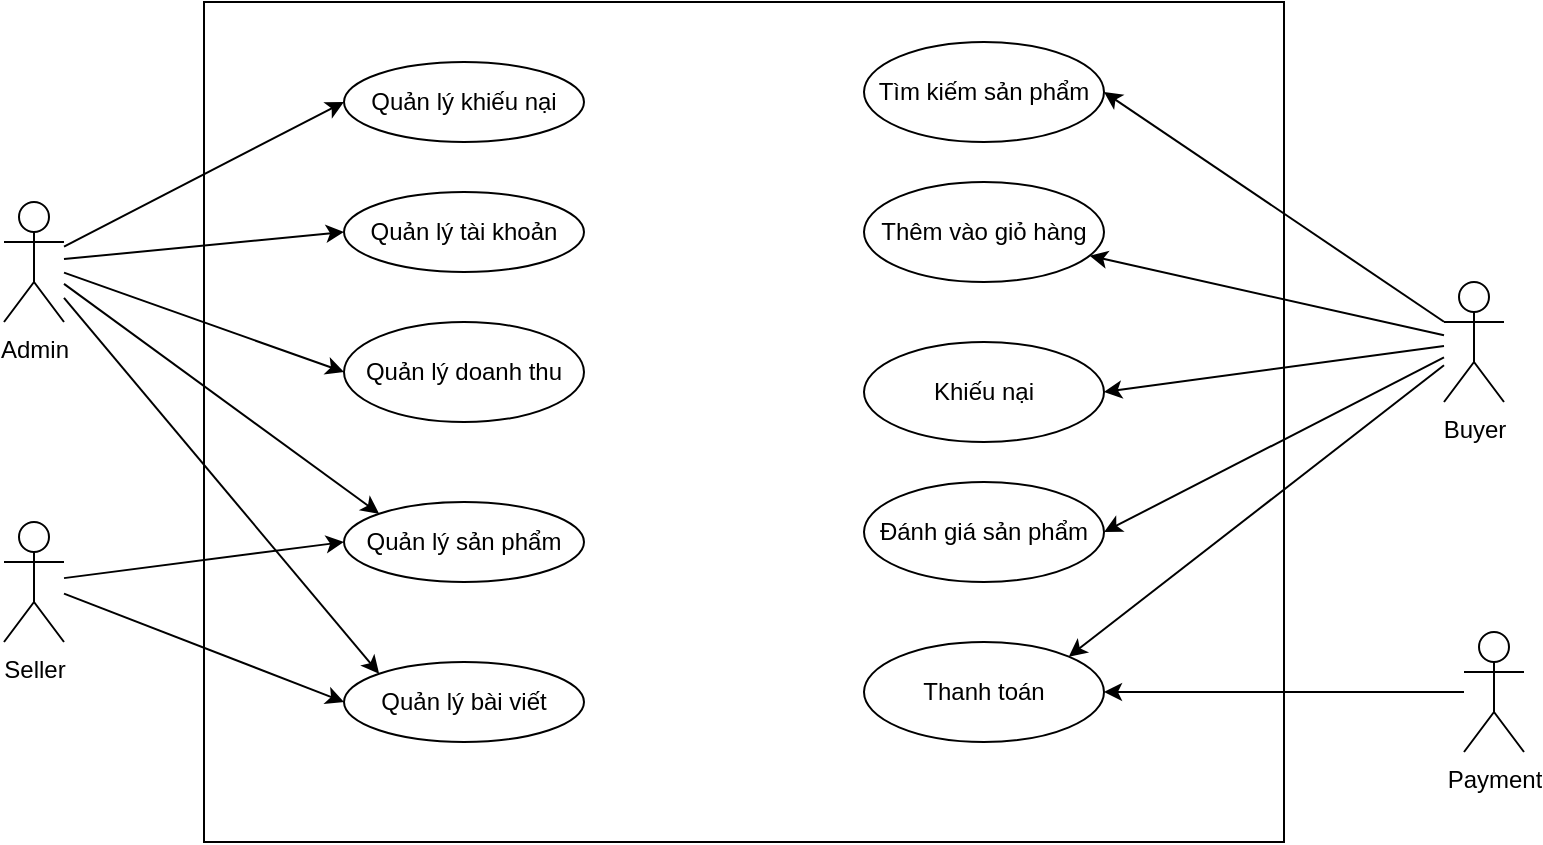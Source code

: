 <mxfile version="24.7.7" pages="2">
  <diagram name="Use Case Diagram" id="Wv8_qem3lOpt7JSuxMAI">
    <mxGraphModel dx="1433" dy="619" grid="1" gridSize="10" guides="1" tooltips="1" connect="1" arrows="1" fold="1" page="1" pageScale="1" pageWidth="827" pageHeight="1169" math="0" shadow="0">
      <root>
        <mxCell id="0" />
        <mxCell id="1" parent="0" />
        <mxCell id="AhwB_3igZIoxtrPz2ofX-1" value="Admin" style="shape=umlActor;verticalLabelPosition=bottom;verticalAlign=top;html=1;outlineConnect=0;" vertex="1" parent="1">
          <mxGeometry x="40" y="140" width="30" height="60" as="geometry" />
        </mxCell>
        <mxCell id="AhwB_3igZIoxtrPz2ofX-2" value="Seller" style="shape=umlActor;verticalLabelPosition=bottom;verticalAlign=top;html=1;outlineConnect=0;" vertex="1" parent="1">
          <mxGeometry x="40" y="300" width="30" height="60" as="geometry" />
        </mxCell>
        <mxCell id="AhwB_3igZIoxtrPz2ofX-3" value="Buyer" style="shape=umlActor;verticalLabelPosition=bottom;verticalAlign=top;html=1;outlineConnect=0;" vertex="1" parent="1">
          <mxGeometry x="760" y="180" width="30" height="60" as="geometry" />
        </mxCell>
        <mxCell id="AhwB_3igZIoxtrPz2ofX-4" value="Payment" style="shape=umlActor;verticalLabelPosition=bottom;verticalAlign=top;html=1;outlineConnect=0;" vertex="1" parent="1">
          <mxGeometry x="770" y="355" width="30" height="60" as="geometry" />
        </mxCell>
        <mxCell id="AhwB_3igZIoxtrPz2ofX-5" value="" style="rounded=0;whiteSpace=wrap;html=1;" vertex="1" parent="1">
          <mxGeometry x="140" y="40" width="540" height="420" as="geometry" />
        </mxCell>
        <mxCell id="AhwB_3igZIoxtrPz2ofX-6" value="Quản lý tài khoản" style="ellipse;whiteSpace=wrap;html=1;" vertex="1" parent="1">
          <mxGeometry x="210" y="135" width="120" height="40" as="geometry" />
        </mxCell>
        <mxCell id="AhwB_3igZIoxtrPz2ofX-7" value="Quản lý doanh thu" style="ellipse;whiteSpace=wrap;html=1;" vertex="1" parent="1">
          <mxGeometry x="210" y="200" width="120" height="50" as="geometry" />
        </mxCell>
        <mxCell id="AhwB_3igZIoxtrPz2ofX-8" value="Quản lý sản phẩm" style="ellipse;whiteSpace=wrap;html=1;" vertex="1" parent="1">
          <mxGeometry x="210" y="290" width="120" height="40" as="geometry" />
        </mxCell>
        <mxCell id="AhwB_3igZIoxtrPz2ofX-9" value="Quản lý bài viết" style="ellipse;whiteSpace=wrap;html=1;" vertex="1" parent="1">
          <mxGeometry x="210" y="370" width="120" height="40" as="geometry" />
        </mxCell>
        <mxCell id="AhwB_3igZIoxtrPz2ofX-11" style="rounded=0;orthogonalLoop=1;jettySize=auto;html=1;entryX=0;entryY=0.5;entryDx=0;entryDy=0;" edge="1" parent="1" source="AhwB_3igZIoxtrPz2ofX-1" target="AhwB_3igZIoxtrPz2ofX-6">
          <mxGeometry relative="1" as="geometry" />
        </mxCell>
        <mxCell id="AhwB_3igZIoxtrPz2ofX-12" style="rounded=0;orthogonalLoop=1;jettySize=auto;html=1;entryX=0;entryY=0.5;entryDx=0;entryDy=0;" edge="1" parent="1" source="AhwB_3igZIoxtrPz2ofX-1" target="AhwB_3igZIoxtrPz2ofX-7">
          <mxGeometry relative="1" as="geometry" />
        </mxCell>
        <mxCell id="AhwB_3igZIoxtrPz2ofX-13" style="rounded=0;orthogonalLoop=1;jettySize=auto;html=1;entryX=0;entryY=0;entryDx=0;entryDy=0;" edge="1" parent="1" source="AhwB_3igZIoxtrPz2ofX-1" target="AhwB_3igZIoxtrPz2ofX-8">
          <mxGeometry relative="1" as="geometry" />
        </mxCell>
        <mxCell id="AhwB_3igZIoxtrPz2ofX-15" style="rounded=0;orthogonalLoop=1;jettySize=auto;html=1;entryX=0;entryY=0;entryDx=0;entryDy=0;" edge="1" parent="1" source="AhwB_3igZIoxtrPz2ofX-1" target="AhwB_3igZIoxtrPz2ofX-9">
          <mxGeometry relative="1" as="geometry" />
        </mxCell>
        <mxCell id="AhwB_3igZIoxtrPz2ofX-16" style="rounded=0;orthogonalLoop=1;jettySize=auto;html=1;entryX=0;entryY=0.5;entryDx=0;entryDy=0;" edge="1" parent="1" source="AhwB_3igZIoxtrPz2ofX-2" target="AhwB_3igZIoxtrPz2ofX-8">
          <mxGeometry relative="1" as="geometry" />
        </mxCell>
        <mxCell id="AhwB_3igZIoxtrPz2ofX-17" style="rounded=0;orthogonalLoop=1;jettySize=auto;html=1;entryX=0;entryY=0.5;entryDx=0;entryDy=0;" edge="1" parent="1" source="AhwB_3igZIoxtrPz2ofX-2" target="AhwB_3igZIoxtrPz2ofX-9">
          <mxGeometry relative="1" as="geometry" />
        </mxCell>
        <mxCell id="AhwB_3igZIoxtrPz2ofX-18" value="Quản lý khiếu nại" style="ellipse;whiteSpace=wrap;html=1;" vertex="1" parent="1">
          <mxGeometry x="210" y="70" width="120" height="40" as="geometry" />
        </mxCell>
        <mxCell id="AhwB_3igZIoxtrPz2ofX-19" style="rounded=0;orthogonalLoop=1;jettySize=auto;html=1;entryX=0;entryY=0.5;entryDx=0;entryDy=0;" edge="1" parent="1" source="AhwB_3igZIoxtrPz2ofX-1" target="AhwB_3igZIoxtrPz2ofX-18">
          <mxGeometry relative="1" as="geometry" />
        </mxCell>
        <mxCell id="AhwB_3igZIoxtrPz2ofX-20" value="Tìm kiếm sản phẩm" style="ellipse;whiteSpace=wrap;html=1;" vertex="1" parent="1">
          <mxGeometry x="470" y="60" width="120" height="50" as="geometry" />
        </mxCell>
        <mxCell id="AhwB_3igZIoxtrPz2ofX-21" value="Thêm vào giỏ hàng" style="ellipse;whiteSpace=wrap;html=1;" vertex="1" parent="1">
          <mxGeometry x="470" y="130" width="120" height="50" as="geometry" />
        </mxCell>
        <mxCell id="AhwB_3igZIoxtrPz2ofX-22" value="Thanh toán" style="ellipse;whiteSpace=wrap;html=1;" vertex="1" parent="1">
          <mxGeometry x="470" y="360" width="120" height="50" as="geometry" />
        </mxCell>
        <mxCell id="AhwB_3igZIoxtrPz2ofX-24" value="Khiếu nại" style="ellipse;whiteSpace=wrap;html=1;" vertex="1" parent="1">
          <mxGeometry x="470" y="210" width="120" height="50" as="geometry" />
        </mxCell>
        <mxCell id="AhwB_3igZIoxtrPz2ofX-26" value="Đánh giá sản phẩm" style="ellipse;whiteSpace=wrap;html=1;" vertex="1" parent="1">
          <mxGeometry x="470" y="280" width="120" height="50" as="geometry" />
        </mxCell>
        <mxCell id="AhwB_3igZIoxtrPz2ofX-28" style="rounded=0;orthogonalLoop=1;jettySize=auto;html=1;entryX=1;entryY=0.5;entryDx=0;entryDy=0;" edge="1" parent="1" source="AhwB_3igZIoxtrPz2ofX-4" target="AhwB_3igZIoxtrPz2ofX-22">
          <mxGeometry relative="1" as="geometry" />
        </mxCell>
        <mxCell id="AhwB_3igZIoxtrPz2ofX-31" style="rounded=0;orthogonalLoop=1;jettySize=auto;html=1;entryX=1;entryY=0.5;entryDx=0;entryDy=0;" edge="1" parent="1" source="AhwB_3igZIoxtrPz2ofX-3" target="AhwB_3igZIoxtrPz2ofX-20">
          <mxGeometry relative="1" as="geometry" />
        </mxCell>
        <mxCell id="AhwB_3igZIoxtrPz2ofX-32" style="rounded=0;orthogonalLoop=1;jettySize=auto;html=1;" edge="1" parent="1" source="AhwB_3igZIoxtrPz2ofX-3" target="AhwB_3igZIoxtrPz2ofX-21">
          <mxGeometry relative="1" as="geometry" />
        </mxCell>
        <mxCell id="AhwB_3igZIoxtrPz2ofX-33" style="rounded=0;orthogonalLoop=1;jettySize=auto;html=1;entryX=1;entryY=0.5;entryDx=0;entryDy=0;" edge="1" parent="1" source="AhwB_3igZIoxtrPz2ofX-3" target="AhwB_3igZIoxtrPz2ofX-24">
          <mxGeometry relative="1" as="geometry" />
        </mxCell>
        <mxCell id="AhwB_3igZIoxtrPz2ofX-34" style="rounded=0;orthogonalLoop=1;jettySize=auto;html=1;entryX=1;entryY=0.5;entryDx=0;entryDy=0;" edge="1" parent="1" source="AhwB_3igZIoxtrPz2ofX-3" target="AhwB_3igZIoxtrPz2ofX-26">
          <mxGeometry relative="1" as="geometry" />
        </mxCell>
        <mxCell id="2Y00x3LuaVZOZ4oOX0XC-1" style="rounded=0;orthogonalLoop=1;jettySize=auto;html=1;entryX=1;entryY=0;entryDx=0;entryDy=0;" edge="1" parent="1" source="AhwB_3igZIoxtrPz2ofX-3" target="AhwB_3igZIoxtrPz2ofX-22">
          <mxGeometry relative="1" as="geometry" />
        </mxCell>
      </root>
    </mxGraphModel>
  </diagram>
  <diagram id="CAZquAlv1gErgeTsqZiD" name="Manage Account Activity">
    <mxGraphModel grid="1" page="1" gridSize="10" guides="1" tooltips="1" connect="1" arrows="1" fold="1" pageScale="1" pageWidth="827" pageHeight="1169" math="0" shadow="0">
      <root>
        <mxCell id="0" />
        <mxCell id="1" parent="0" />
        <mxCell id="Mcc7Ovw3KyG-azoEAN7O-22" value="Admin    " style="swimlane;whiteSpace=wrap" vertex="1" parent="1">
          <mxGeometry x="40" y="160" width="300" height="600" as="geometry" />
        </mxCell>
        <mxCell id="Mcc7Ovw3KyG-azoEAN7O-25" value="Seller" style="swimlane;whiteSpace=wrap" vertex="1" parent="1">
          <mxGeometry x="640" y="160" width="300" height="600" as="geometry" />
        </mxCell>
        <mxCell id="Mcc7Ovw3KyG-azoEAN7O-26" value="Hệ thống" style="swimlane;whiteSpace=wrap" vertex="1" parent="1">
          <mxGeometry x="340" y="160" width="300" height="600" as="geometry" />
        </mxCell>
        <mxCell id="Mcc7Ovw3KyG-azoEAN7O-9" value="" style="ellipse;html=1;shape=startState;strokeColor=#000000;fillColor=#000000;" vertex="1" parent="Mcc7Ovw3KyG-azoEAN7O-26">
          <mxGeometry x="130" y="30" width="30" height="30" as="geometry" />
        </mxCell>
        <mxCell id="Mcc7Ovw3KyG-azoEAN7O-27" value="" style="rounded=1;whiteSpace=wrap;html=1;" vertex="1" parent="Mcc7Ovw3KyG-azoEAN7O-26">
          <mxGeometry x="90" y="120" width="120" height="60" as="geometry" />
        </mxCell>
      </root>
    </mxGraphModel>
  </diagram>
</mxfile>
